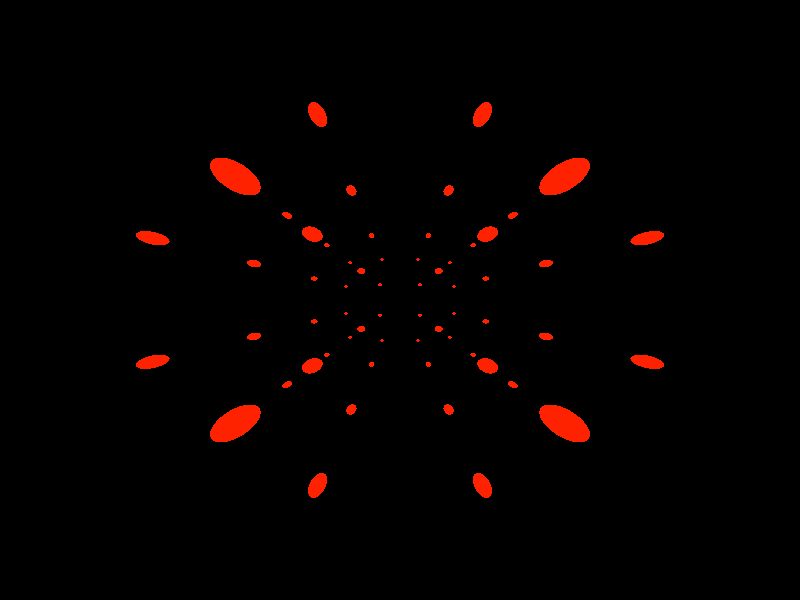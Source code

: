 #version 3.7;
#include "colors.inc"

#declare V = 0.8;
#declare GAMMA = 1.0 / sqrt(1.0 - V*V);

#declare cameraX = 1.5;
#declare cameraY = 1.5;
#declare cameraZ = 1.5;

global_settings { assumed_gamma 1.8 }

light_source { <cameraX+1, cameraY+1, cameraZ> color White }
light_source { <cameraX-1, cameraY-1, cameraZ> color White }

camera {
  up < 0, 1, 0 >
  right < 1, 0, 0 >
  location < cameraX, cameraY, cameraZ >
  look_at < cameraX, cameraY, 1000000 >
  angle 120.0
}

#declare Ball = 
    sphere { < 0, 0, 0 >, 0.05
        scale < 1, 1, 1 >
        texture {
            pigment {
                color rgb < 1, 0.1, 0 >
            }
            finish {
                phong 1
            }
        }
        rotate<0,0,0>
        translate<0,0,0>
    }

union {
    #local NrX = 0;    // start x
    #local EndNrX = 4; // end   x
    #while (NrX < EndNrX) 
        #local NrY = 0;    // start y 
        #local EndNrY = 4; // end    y
        #while (NrY < EndNrY) 
            #local NrZ = 0;     // start z
            #local EndNrZ = 4; // end   z
            #while (NrZ < EndNrZ) 
                #local X = NrX - cameraX;
                #local Y = NrY - cameraY;
                #local Z = NrZ - cameraZ;
                object { Ball
                    translate < NrX, NrY, NrZ >
                    matrix < 1.0, 0.0, 0.0,
                        0.0, 1.0, 0.0,
                        0.0, 0.0, GAMMA,
                        0.0, 0.0, GAMMA*V*sqrt(X*X + Y*Y + Z*Z) >
                }
            #local NrZ = NrZ + 1;  // next Nr z
            #end // --------------- end of loop z
        #local NrY = NrY + 1;  // next Nr y
        #end // --------------- end of loop y
    #local NrX = NrX + 1;  // next Nr x
    #end // --------------- end of loop x
}

